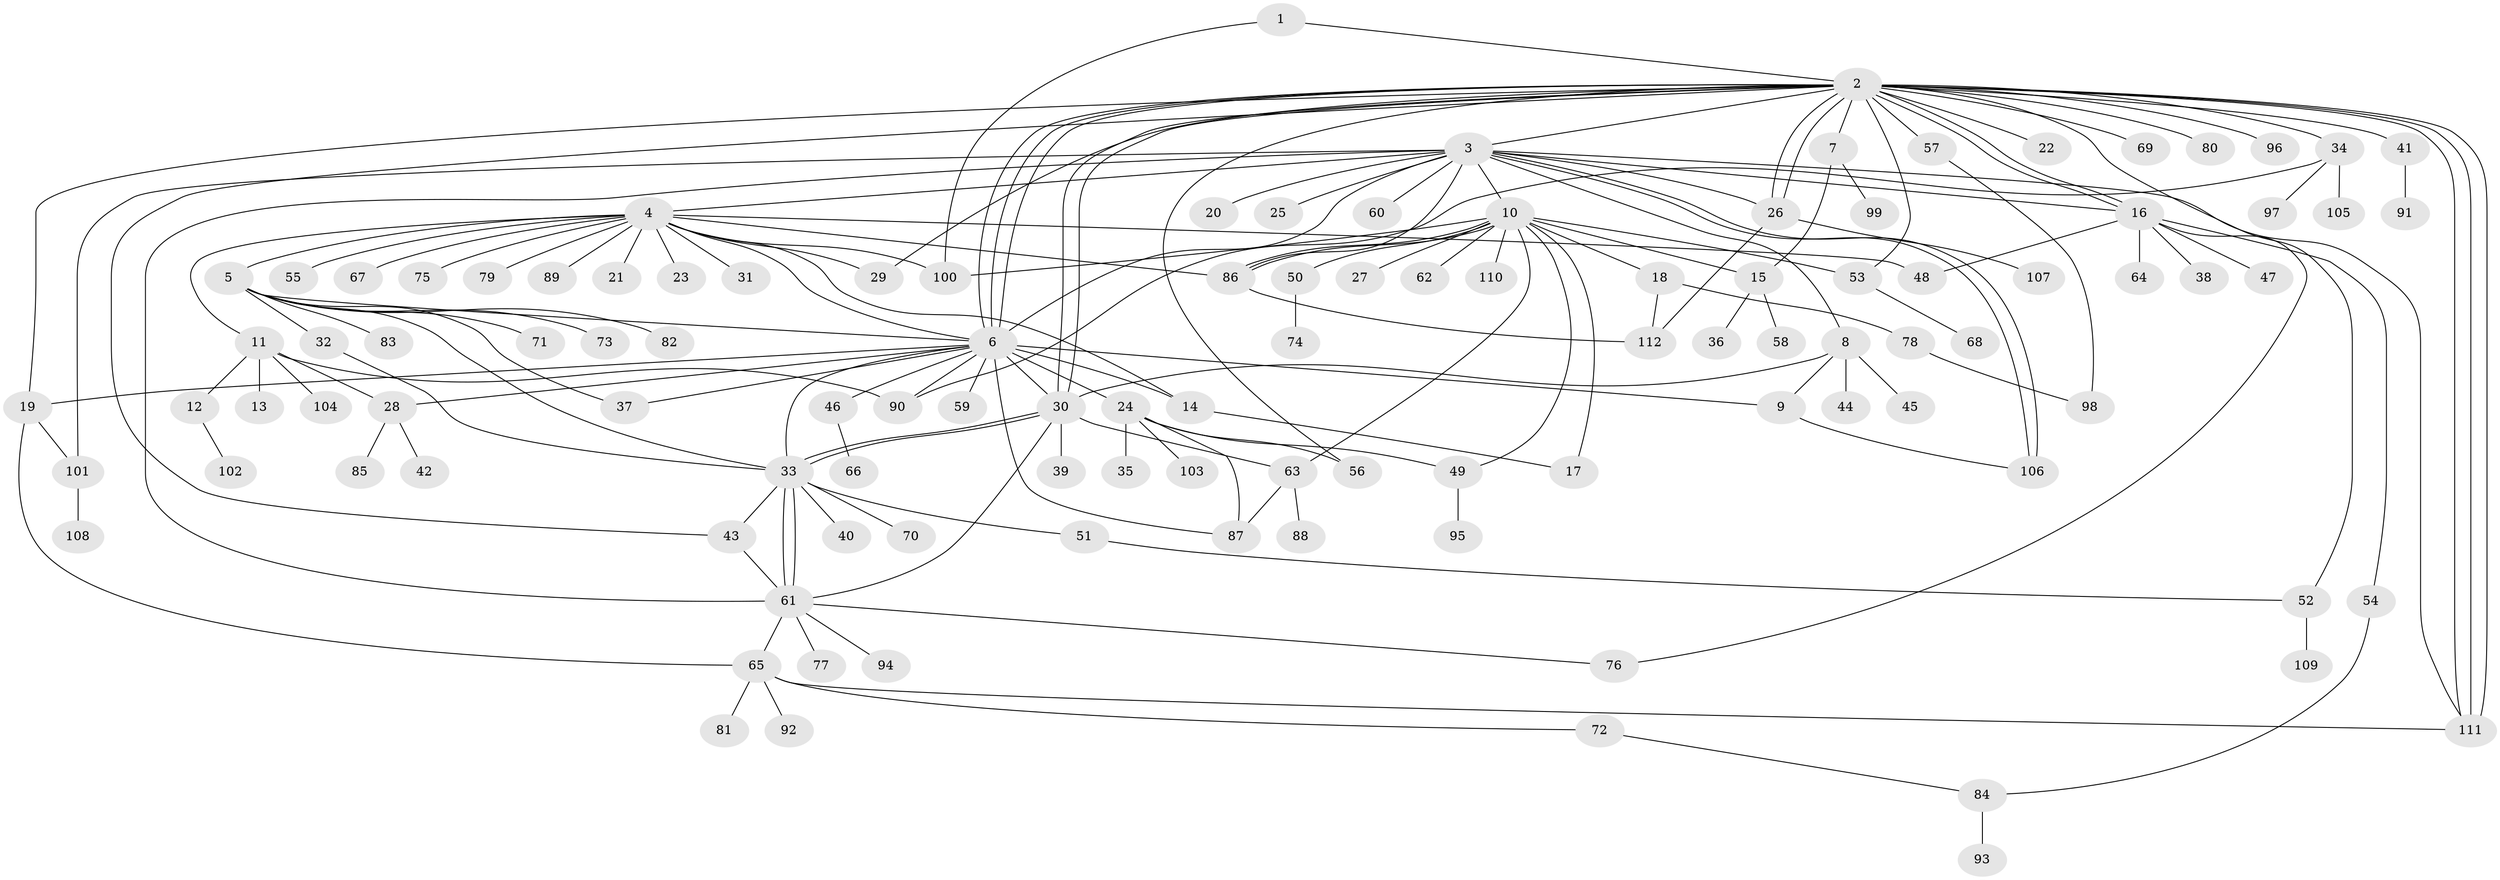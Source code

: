 // coarse degree distribution, {1: 0.9393939393939394, 17: 0.030303030303030304, 16: 0.030303030303030304}
// Generated by graph-tools (version 1.1) at 2025/50/03/04/25 21:50:59]
// undirected, 112 vertices, 168 edges
graph export_dot {
graph [start="1"]
  node [color=gray90,style=filled];
  1;
  2;
  3;
  4;
  5;
  6;
  7;
  8;
  9;
  10;
  11;
  12;
  13;
  14;
  15;
  16;
  17;
  18;
  19;
  20;
  21;
  22;
  23;
  24;
  25;
  26;
  27;
  28;
  29;
  30;
  31;
  32;
  33;
  34;
  35;
  36;
  37;
  38;
  39;
  40;
  41;
  42;
  43;
  44;
  45;
  46;
  47;
  48;
  49;
  50;
  51;
  52;
  53;
  54;
  55;
  56;
  57;
  58;
  59;
  60;
  61;
  62;
  63;
  64;
  65;
  66;
  67;
  68;
  69;
  70;
  71;
  72;
  73;
  74;
  75;
  76;
  77;
  78;
  79;
  80;
  81;
  82;
  83;
  84;
  85;
  86;
  87;
  88;
  89;
  90;
  91;
  92;
  93;
  94;
  95;
  96;
  97;
  98;
  99;
  100;
  101;
  102;
  103;
  104;
  105;
  106;
  107;
  108;
  109;
  110;
  111;
  112;
  1 -- 2;
  1 -- 100;
  2 -- 3;
  2 -- 6;
  2 -- 6;
  2 -- 6;
  2 -- 7;
  2 -- 16;
  2 -- 16;
  2 -- 19;
  2 -- 22;
  2 -- 26;
  2 -- 26;
  2 -- 29;
  2 -- 30;
  2 -- 30;
  2 -- 34;
  2 -- 41;
  2 -- 43;
  2 -- 52;
  2 -- 53;
  2 -- 56;
  2 -- 57;
  2 -- 69;
  2 -- 80;
  2 -- 96;
  2 -- 111;
  2 -- 111;
  2 -- 111;
  3 -- 4;
  3 -- 6;
  3 -- 8;
  3 -- 10;
  3 -- 16;
  3 -- 20;
  3 -- 25;
  3 -- 26;
  3 -- 60;
  3 -- 61;
  3 -- 86;
  3 -- 101;
  3 -- 106;
  3 -- 106;
  3 -- 111;
  4 -- 5;
  4 -- 6;
  4 -- 11;
  4 -- 14;
  4 -- 21;
  4 -- 23;
  4 -- 29;
  4 -- 31;
  4 -- 48;
  4 -- 55;
  4 -- 67;
  4 -- 75;
  4 -- 79;
  4 -- 86;
  4 -- 89;
  4 -- 100;
  5 -- 6;
  5 -- 32;
  5 -- 33;
  5 -- 37;
  5 -- 71;
  5 -- 73;
  5 -- 82;
  5 -- 83;
  6 -- 9;
  6 -- 14;
  6 -- 19;
  6 -- 24;
  6 -- 28;
  6 -- 30;
  6 -- 33;
  6 -- 37;
  6 -- 46;
  6 -- 59;
  6 -- 87;
  6 -- 90;
  7 -- 15;
  7 -- 99;
  8 -- 9;
  8 -- 30;
  8 -- 44;
  8 -- 45;
  9 -- 106;
  10 -- 15;
  10 -- 17;
  10 -- 18;
  10 -- 27;
  10 -- 49;
  10 -- 50;
  10 -- 53;
  10 -- 62;
  10 -- 63;
  10 -- 86;
  10 -- 86;
  10 -- 100;
  10 -- 110;
  11 -- 12;
  11 -- 13;
  11 -- 28;
  11 -- 90;
  11 -- 104;
  12 -- 102;
  14 -- 17;
  15 -- 36;
  15 -- 58;
  16 -- 38;
  16 -- 47;
  16 -- 48;
  16 -- 54;
  16 -- 64;
  16 -- 76;
  18 -- 78;
  18 -- 112;
  19 -- 65;
  19 -- 101;
  24 -- 35;
  24 -- 49;
  24 -- 56;
  24 -- 87;
  24 -- 103;
  26 -- 107;
  26 -- 112;
  28 -- 42;
  28 -- 85;
  30 -- 33;
  30 -- 33;
  30 -- 39;
  30 -- 61;
  30 -- 63;
  32 -- 33;
  33 -- 40;
  33 -- 43;
  33 -- 51;
  33 -- 61;
  33 -- 61;
  33 -- 70;
  34 -- 90;
  34 -- 97;
  34 -- 105;
  41 -- 91;
  43 -- 61;
  46 -- 66;
  49 -- 95;
  50 -- 74;
  51 -- 52;
  52 -- 109;
  53 -- 68;
  54 -- 84;
  57 -- 98;
  61 -- 65;
  61 -- 76;
  61 -- 77;
  61 -- 94;
  63 -- 87;
  63 -- 88;
  65 -- 72;
  65 -- 81;
  65 -- 92;
  65 -- 111;
  72 -- 84;
  78 -- 98;
  84 -- 93;
  86 -- 112;
  101 -- 108;
}

